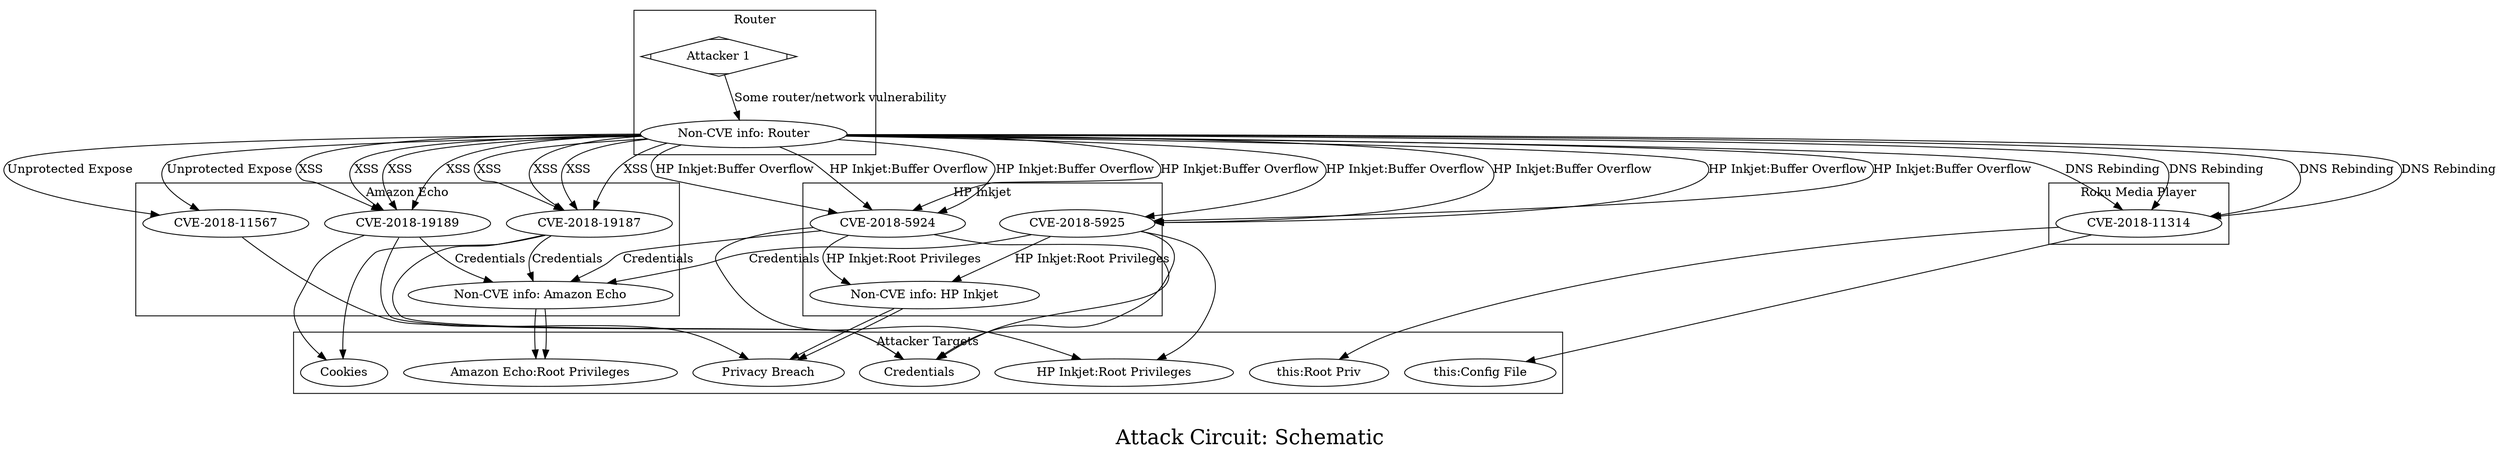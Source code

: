 /*****
Attack Circuit: Schematic
*****/

digraph G {
  graph [splines=true overlap=false]
  node  [shape=ellipse, width=0.3, height=0.3]
  0 -> 1 [label="Some router/network vulnerability"];
  subgraph cluster_1 {
  label="Router";  0 [label="Attacker 1", shape=Mdiamond];
    1 [label="Non-CVE info: Router"];
  }
  subgraph cluster_2 {
  label="Amazon Echo";    2 [label="Non-CVE info: Amazon Echo"];
    3 [label="CVE-2018-19189"];
    4 [label="CVE-2018-19187"];
    5 [label="CVE-2018-11567"];
  }
  subgraph cluster_3 {
  label="Roku Media Player";    6 [label="CVE-2018-11314"];
  }
  subgraph cluster_4 {
  label="HP Inkjet";    7 [label="Non-CVE info: HP Inkjet"];
    8 [label="CVE-2018-5925"];
    9 [label="CVE-2018-5924"];
  }
  subgraph cluster_5 {
  label="Attacker Targets";    10 [label="Amazon Echo:Root Privileges"];
    11 [label="Cookies"];
    12 [label="Credentials"];
    13 [label="Privacy Breach"];
    14 [label="this:Root Priv"];
    15 [label="this:Config File"];
    16 [label="HP Inkjet:Root Privileges"];
  }
  1 -> 3 [label="XSS" color="black"];
  1 -> 3 [label="XSS" color="black"];
  1 -> 3 [label="XSS" color="black"];
  1 -> 3 [label="XSS" color="black"];
  1 -> 4 [label="XSS" color="black"];
  1 -> 4 [label="XSS" color="black"];
  1 -> 4 [label="XSS" color="black"];
  1 -> 4 [label="XSS" color="black"];
  1 -> 5 [label="Unprotected Expose" color="black"];
  1 -> 5 [label="Unprotected Expose" color="black"];
  1 -> 6 [label="DNS Rebinding" color="black"];
  1 -> 6 [label="DNS Rebinding" color="black"];
  1 -> 6 [label="DNS Rebinding" color="black"];
  1 -> 6 [label="DNS Rebinding" color="black"];
  1 -> 8 [label="HP Inkjet:Buffer Overflow" color="black"];
  1 -> 8 [label="HP Inkjet:Buffer Overflow" color="black"];
  1 -> 8 [label="HP Inkjet:Buffer Overflow" color="black"];
  1 -> 8 [label="HP Inkjet:Buffer Overflow" color="black"];
  1 -> 9 [label="HP Inkjet:Buffer Overflow" color="black"];
  1 -> 9 [label="HP Inkjet:Buffer Overflow" color="black"];
  1 -> 9 [label="HP Inkjet:Buffer Overflow" color="black"];
  1 -> 9 [label="HP Inkjet:Buffer Overflow" color="black"];
  3 -> 2 [label="Credentials" color="black"];
  4 -> 2 [label="Credentials" color="black"];
  8 -> 2 [label="Credentials" color="black"];
  9 -> 2 [label="Credentials" color="black"];
  8 -> 7 [label="HP Inkjet:Root Privileges" color="black"];
  9 -> 7 [label="HP Inkjet:Root Privileges" color="black"];
  2 -> 10 [color="black"];
  2 ->  10 [color="black"];
  3 -> 11 [color="black"];
  3 -> 12 [color="black"];
  4 -> 11 [color="black"];
  4 -> 12 [color="black"];
  5 -> 13 [color="black"];
  6 -> 14 [color="black"];
  6 -> 15 [color="black"];
  7 -> 13 [color="black"];
  7 ->  13 [color="black"];
  8 -> 12 [color="black"];
  8 -> 16 [color="black"];
  9 -> 12 [color="black"];
  9 -> 16 [color="black"];
  label = "\nAttack Circuit: Schematic\n";  fontsize=24;
}